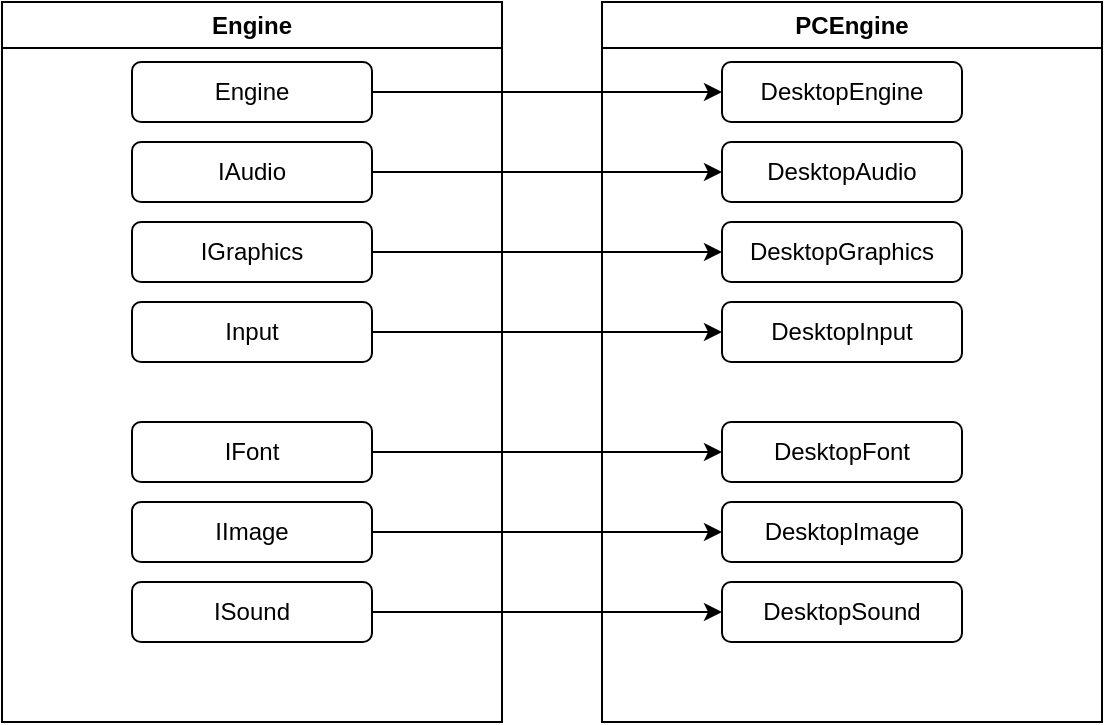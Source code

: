 <mxfile version="21.3.4" type="google">
  <diagram name="Página-1" id="mXJZbCkaW3C7rmrENAE6">
    <mxGraphModel grid="1" page="1" gridSize="10" guides="1" tooltips="1" connect="1" arrows="1" fold="1" pageScale="1" pageWidth="827" pageHeight="1169" math="0" shadow="0">
      <root>
        <mxCell id="0" />
        <mxCell id="1" parent="0" />
        <mxCell id="JU19HEF95Z-3UniX568a-1" value="PCEngine" style="swimlane;whiteSpace=wrap;html=1;" vertex="1" parent="1">
          <mxGeometry x="460" y="110" width="250" height="360" as="geometry" />
        </mxCell>
        <mxCell id="JU19HEF95Z-3UniX568a-4" value="DesktopEngine" style="rounded=1;whiteSpace=wrap;html=1;" vertex="1" parent="JU19HEF95Z-3UniX568a-1">
          <mxGeometry x="60" y="30" width="120" height="30" as="geometry" />
        </mxCell>
        <mxCell id="JU19HEF95Z-3UniX568a-5" value="DesktopAudio" style="rounded=1;whiteSpace=wrap;html=1;" vertex="1" parent="JU19HEF95Z-3UniX568a-1">
          <mxGeometry x="60" y="70" width="120" height="30" as="geometry" />
        </mxCell>
        <mxCell id="JU19HEF95Z-3UniX568a-6" value="DesktopGraphics" style="rounded=1;whiteSpace=wrap;html=1;" vertex="1" parent="JU19HEF95Z-3UniX568a-1">
          <mxGeometry x="60" y="110" width="120" height="30" as="geometry" />
        </mxCell>
        <mxCell id="JU19HEF95Z-3UniX568a-7" value="DesktopInput" style="rounded=1;whiteSpace=wrap;html=1;" vertex="1" parent="JU19HEF95Z-3UniX568a-1">
          <mxGeometry x="60" y="150" width="120" height="30" as="geometry" />
        </mxCell>
        <mxCell id="JU19HEF95Z-3UniX568a-8" value="DesktopFont" style="rounded=1;whiteSpace=wrap;html=1;" vertex="1" parent="JU19HEF95Z-3UniX568a-1">
          <mxGeometry x="60" y="210" width="120" height="30" as="geometry" />
        </mxCell>
        <mxCell id="JU19HEF95Z-3UniX568a-9" value="DesktopImage" style="rounded=1;whiteSpace=wrap;html=1;" vertex="1" parent="JU19HEF95Z-3UniX568a-1">
          <mxGeometry x="60" y="250" width="120" height="30" as="geometry" />
        </mxCell>
        <mxCell id="JU19HEF95Z-3UniX568a-10" value="DesktopSound" style="rounded=1;whiteSpace=wrap;html=1;" vertex="1" parent="JU19HEF95Z-3UniX568a-1">
          <mxGeometry x="60" y="290" width="120" height="30" as="geometry" />
        </mxCell>
        <mxCell id="JU19HEF95Z-3UniX568a-2" value="Engine" style="swimlane;whiteSpace=wrap;html=1;" vertex="1" parent="1">
          <mxGeometry x="160" y="110" width="250" height="360" as="geometry" />
        </mxCell>
        <mxCell id="JU19HEF95Z-3UniX568a-3" value="Engine" style="rounded=1;whiteSpace=wrap;html=1;" vertex="1" parent="JU19HEF95Z-3UniX568a-2">
          <mxGeometry x="65" y="30" width="120" height="30" as="geometry" />
        </mxCell>
        <mxCell id="JU19HEF95Z-3UniX568a-11" value="IAudio" style="rounded=1;whiteSpace=wrap;html=1;" vertex="1" parent="JU19HEF95Z-3UniX568a-2">
          <mxGeometry x="65" y="70" width="120" height="30" as="geometry" />
        </mxCell>
        <mxCell id="JU19HEF95Z-3UniX568a-12" value="IGraphics" style="rounded=1;whiteSpace=wrap;html=1;" vertex="1" parent="JU19HEF95Z-3UniX568a-2">
          <mxGeometry x="65" y="110" width="120" height="30" as="geometry" />
        </mxCell>
        <mxCell id="JU19HEF95Z-3UniX568a-13" value="Input" style="rounded=1;whiteSpace=wrap;html=1;" vertex="1" parent="JU19HEF95Z-3UniX568a-2">
          <mxGeometry x="65" y="150" width="120" height="30" as="geometry" />
        </mxCell>
        <mxCell id="JU19HEF95Z-3UniX568a-14" value="IFont" style="rounded=1;whiteSpace=wrap;html=1;" vertex="1" parent="JU19HEF95Z-3UniX568a-2">
          <mxGeometry x="65" y="210" width="120" height="30" as="geometry" />
        </mxCell>
        <mxCell id="JU19HEF95Z-3UniX568a-15" value="IImage" style="rounded=1;whiteSpace=wrap;html=1;" vertex="1" parent="JU19HEF95Z-3UniX568a-2">
          <mxGeometry x="65" y="250" width="120" height="30" as="geometry" />
        </mxCell>
        <mxCell id="JU19HEF95Z-3UniX568a-16" value="ISound" style="rounded=1;whiteSpace=wrap;html=1;" vertex="1" parent="JU19HEF95Z-3UniX568a-2">
          <mxGeometry x="65" y="290" width="120" height="30" as="geometry" />
        </mxCell>
        <mxCell id="JU19HEF95Z-3UniX568a-17" style="edgeStyle=orthogonalEdgeStyle;rounded=0;orthogonalLoop=1;jettySize=auto;html=1;exitX=1;exitY=0.5;exitDx=0;exitDy=0;entryX=0;entryY=0.5;entryDx=0;entryDy=0;" edge="1" parent="1" source="JU19HEF95Z-3UniX568a-3" target="JU19HEF95Z-3UniX568a-4">
          <mxGeometry relative="1" as="geometry" />
        </mxCell>
        <mxCell id="JU19HEF95Z-3UniX568a-18" style="edgeStyle=orthogonalEdgeStyle;rounded=0;orthogonalLoop=1;jettySize=auto;html=1;exitX=1;exitY=0.5;exitDx=0;exitDy=0;entryX=0;entryY=0.5;entryDx=0;entryDy=0;" edge="1" parent="1" source="JU19HEF95Z-3UniX568a-11" target="JU19HEF95Z-3UniX568a-5">
          <mxGeometry relative="1" as="geometry" />
        </mxCell>
        <mxCell id="JU19HEF95Z-3UniX568a-19" style="edgeStyle=orthogonalEdgeStyle;rounded=0;orthogonalLoop=1;jettySize=auto;html=1;exitX=1;exitY=0.5;exitDx=0;exitDy=0;entryX=0;entryY=0.5;entryDx=0;entryDy=0;" edge="1" parent="1" source="JU19HEF95Z-3UniX568a-12" target="JU19HEF95Z-3UniX568a-6">
          <mxGeometry relative="1" as="geometry" />
        </mxCell>
        <mxCell id="JU19HEF95Z-3UniX568a-20" style="edgeStyle=orthogonalEdgeStyle;rounded=0;orthogonalLoop=1;jettySize=auto;html=1;exitX=1;exitY=0.5;exitDx=0;exitDy=0;entryX=0;entryY=0.5;entryDx=0;entryDy=0;" edge="1" parent="1" source="JU19HEF95Z-3UniX568a-13" target="JU19HEF95Z-3UniX568a-7">
          <mxGeometry relative="1" as="geometry" />
        </mxCell>
        <mxCell id="JU19HEF95Z-3UniX568a-21" style="edgeStyle=orthogonalEdgeStyle;rounded=0;orthogonalLoop=1;jettySize=auto;html=1;exitX=1;exitY=0.5;exitDx=0;exitDy=0;entryX=0;entryY=0.5;entryDx=0;entryDy=0;" edge="1" parent="1" source="JU19HEF95Z-3UniX568a-14" target="JU19HEF95Z-3UniX568a-8">
          <mxGeometry relative="1" as="geometry" />
        </mxCell>
        <mxCell id="JU19HEF95Z-3UniX568a-22" style="edgeStyle=orthogonalEdgeStyle;rounded=0;orthogonalLoop=1;jettySize=auto;html=1;exitX=1;exitY=0.5;exitDx=0;exitDy=0;entryX=0;entryY=0.5;entryDx=0;entryDy=0;" edge="1" parent="1" source="JU19HEF95Z-3UniX568a-15" target="JU19HEF95Z-3UniX568a-9">
          <mxGeometry relative="1" as="geometry" />
        </mxCell>
        <mxCell id="JU19HEF95Z-3UniX568a-23" style="edgeStyle=orthogonalEdgeStyle;rounded=0;orthogonalLoop=1;jettySize=auto;html=1;exitX=1;exitY=0.5;exitDx=0;exitDy=0;" edge="1" parent="1" source="JU19HEF95Z-3UniX568a-16" target="JU19HEF95Z-3UniX568a-10">
          <mxGeometry relative="1" as="geometry" />
        </mxCell>
      </root>
    </mxGraphModel>
  </diagram>
</mxfile>
